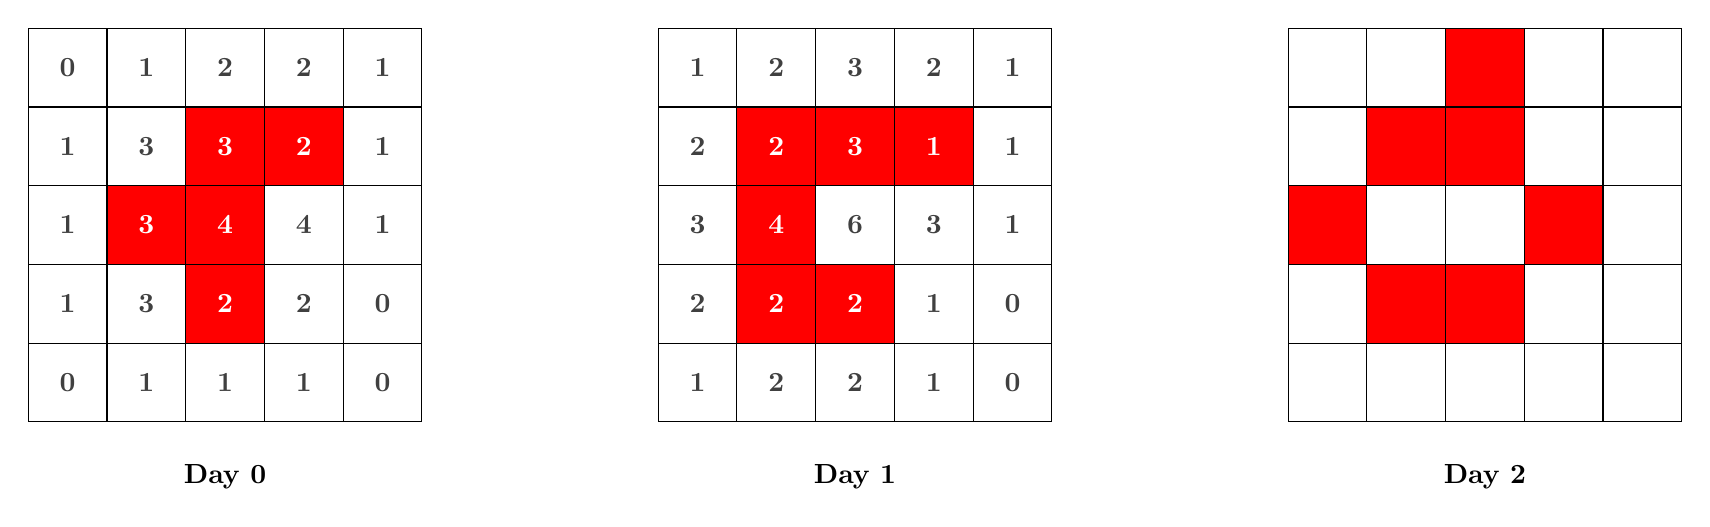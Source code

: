 \begin{tikzpicture}



% Jeu de la vie - F-pentimino
% Jour 0
\fill[red] (2,1) rectangle ++(1,1);
\fill[red] (2,2) rectangle ++(1,1);
\fill[red] (2,3) rectangle ++(1,1);
\fill[red] (1,2) rectangle ++(1,1);
\fill[red] (3,3) rectangle ++(1,1);

\draw (0,0) grid ++(5,5);

\node[darkgray] at (0.5,0.5) {\bf 0};
\node[darkgray] at (1.5,0.5) {\bf 1};
\node[darkgray] at (2.5,0.5) {\bf 1};
\node[darkgray] at (3.5,0.5) {\bf 1};
\node[darkgray] at (4.5,0.5) {\bf 0};

\node[darkgray] at (0.5,1.5) {\bf 1};
\node[darkgray] at (1.5,1.5) {\bf 3};
\node[white] at (2.5,1.5) {\bf 2};
\node[darkgray] at (3.5,1.5) {\bf 2};
\node[darkgray] at (4.5,1.5) {\bf 0};

\node[darkgray] at (0.5,2.5) {\bf 1};
\node[white] at (1.5,2.5) {\bf 3};
\node[white] at (2.5,2.5) {\bf 4};
\node[darkgray] at (3.5,2.5) {\bf 4};
\node[darkgray] at (4.5,2.5) {\bf 1};

\node[darkgray] at (0.5,3.5) {\bf 1};
\node[darkgray] at (1.5,3.5) {\bf 3};
\node[white] at (2.5,3.5) {\bf 3};
\node[white] at (3.5,3.5) {\bf 2};
\node[darkgray] at (4.5,3.5) {\bf 1};

\node[darkgray] at (0.5,4.5) {\bf 0};
\node[darkgray] at (1.5,4.5) {\bf 1};
\node[darkgray] at (2.5,4.5) {\bf 2};
\node[darkgray] at (3.5,4.5) {\bf 2};
\node[darkgray] at (4.5,4.5) {\bf 1};


\node at (2.5,-0.7) {\bf Day 0};


% Jour 1
\begin{scope}[xshift=8cm]
\fill[red] (1,1) rectangle ++(1,1);
\fill[red] (2,1) rectangle ++(1,1);
\fill[red] (1,2) rectangle ++(1,1);
\fill[red] (1,3) rectangle ++(1,1);
\fill[red] (2,3) rectangle ++(1,1);
\fill[red] (3,3) rectangle ++(1,1);

\draw (0,0) grid ++(5,5);


\node[darkgray] at (0.5,0.5) {\bf 1};
\node[darkgray] at (1.5,0.5) {\bf 2};
\node[darkgray] at (2.5,0.5) {\bf 2};
\node[darkgray] at (3.5,0.5) {\bf 1};
\node[darkgray] at (4.5,0.5) {\bf 0};

\node[darkgray] at (0.5,1.5) {\bf 2};
\node[white] at (1.5,1.5) {\bf 2};
\node[white] at (2.5,1.5) {\bf 2};
\node[darkgray] at (3.5,1.5) {\bf 1};
\node[darkgray] at (4.5,1.5) {\bf 0};

\node[darkgray] at (0.5,2.5) {\bf 3};
\node[white] at (1.5,2.5) {\bf 4};
\node[darkgray] at (2.5,2.5) {\bf 6};
\node[darkgray] at (3.5,2.5) {\bf 3};
\node[darkgray] at (4.5,2.5) {\bf 1};

\node[darkgray] at (0.5,3.5) {\bf 2};
\node[white] at (1.5,3.5) {\bf 2};
\node[white] at (2.5,3.5) {\bf 3};
\node[white] at (3.5,3.5) {\bf 1};
\node[darkgray] at (4.5,3.5) {\bf 1};

\node[darkgray] at (0.5,4.5) {\bf 1};
\node[darkgray] at (1.5,4.5) {\bf 2};
\node[darkgray] at (2.5,4.5) {\bf 3};
\node[darkgray] at (3.5,4.5) {\bf 2};
\node[darkgray] at (4.5,4.5) {\bf 1};


\node at (2.5,-0.7) {\bf Day 1};


\end{scope}

% Jour 2
\begin{scope}[xshift=16cm]
\fill[red] (1,1) rectangle ++(1,1);
\fill[red] (2,1) rectangle ++(1,1);
\fill[red] (0,2) rectangle ++(1,1);
\fill[red] (1,3) rectangle ++(1,1);
\fill[red] (2,3) rectangle ++(1,1);
\fill[red] (2,4) rectangle ++(1,1);
\fill[red] (3,2) rectangle ++(1,1);

\draw (0,0) grid ++(5,5);

\node at (2.5,-0.7) {\bf Day 2};

\end{scope}

\end{tikzpicture}
